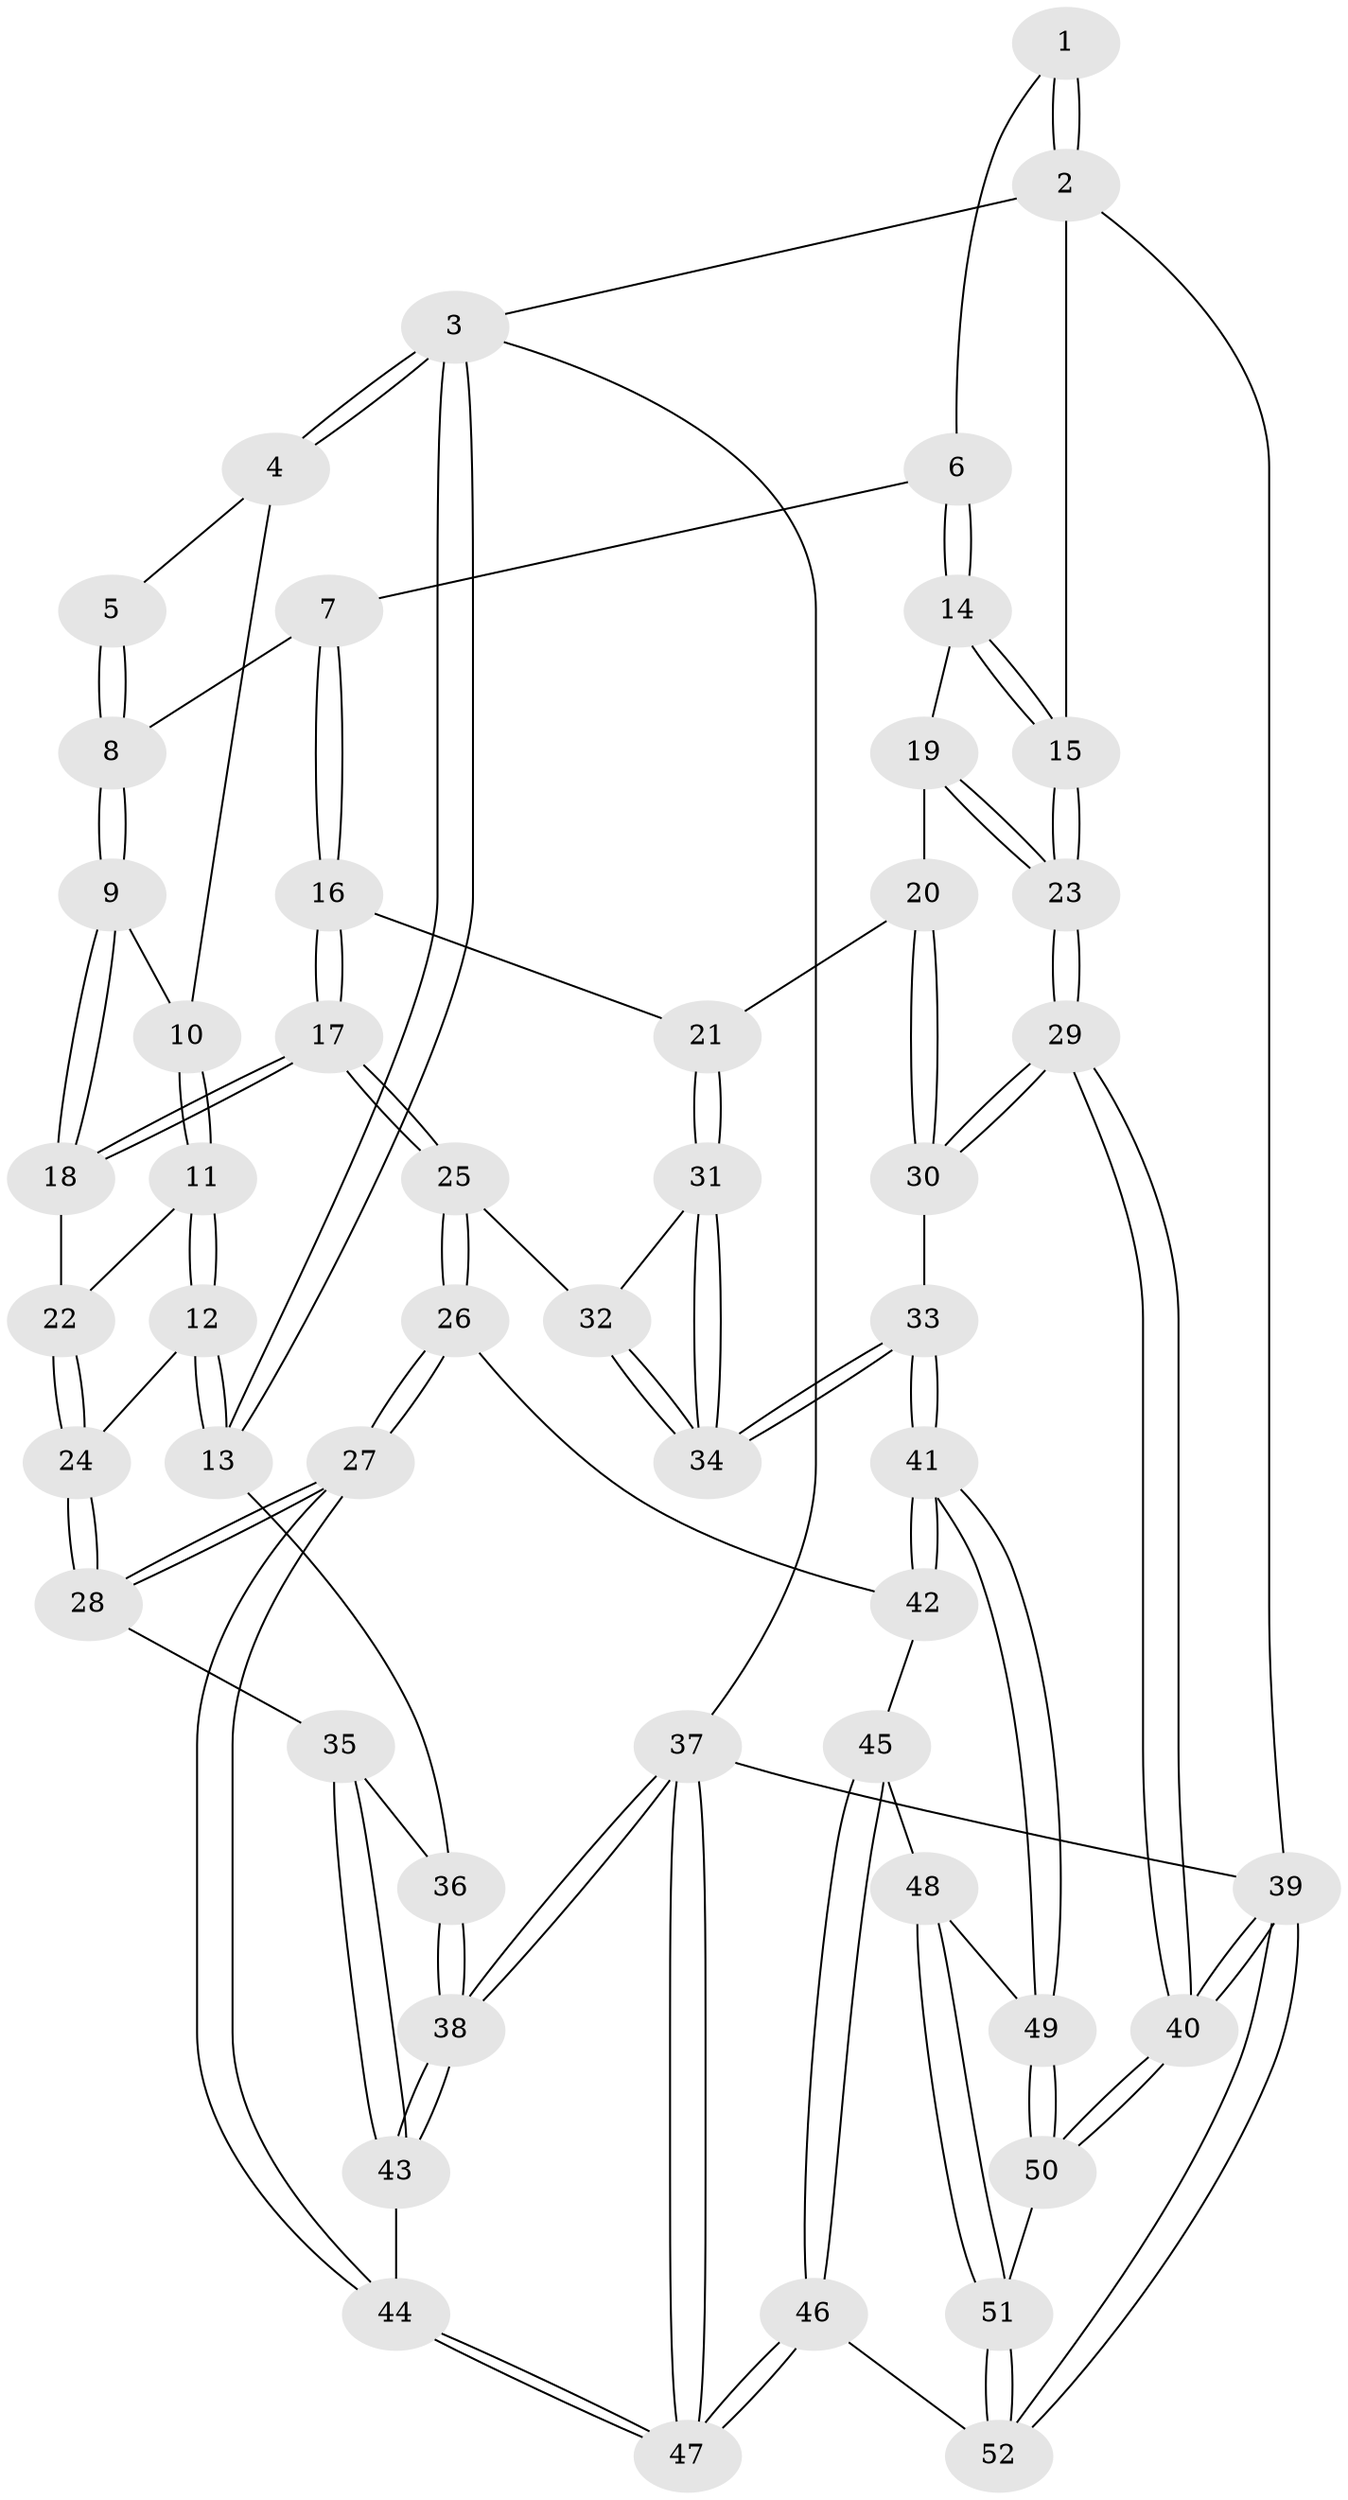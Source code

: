 // coarse degree distribution, {4: 0.5161290322580645, 6: 0.12903225806451613, 3: 0.16129032258064516, 5: 0.16129032258064516, 2: 0.03225806451612903}
// Generated by graph-tools (version 1.1) at 2025/24/03/03/25 07:24:32]
// undirected, 52 vertices, 127 edges
graph export_dot {
graph [start="1"]
  node [color=gray90,style=filled];
  1 [pos="+0.702732468428694+0"];
  2 [pos="+1+0"];
  3 [pos="+0+0"];
  4 [pos="+0.31809939038938495+0"];
  5 [pos="+0.5947311401920518+0"];
  6 [pos="+0.7562394471403234+0.14513436158424314"];
  7 [pos="+0.6956114471614739+0.1794790992850067"];
  8 [pos="+0.5496206534176372+0.16809733426812715"];
  9 [pos="+0.41708629435192157+0.19957421079954546"];
  10 [pos="+0.33988914109523966+0.06126694147485258"];
  11 [pos="+0.059537668219537744+0.24253666685163927"];
  12 [pos="+0+0.28839122578977705"];
  13 [pos="+0+0.28801183173336137"];
  14 [pos="+0.8270370632877904+0.17975536839804065"];
  15 [pos="+1+0"];
  16 [pos="+0.6467603951393783+0.3445491002969816"];
  17 [pos="+0.48640711942488846+0.3999055281415085"];
  18 [pos="+0.40408414530588527+0.2809860229502216"];
  19 [pos="+0.8568444899877169+0.2358360207694804"];
  20 [pos="+0.8190127642592508+0.3721896328402037"];
  21 [pos="+0.7139444637364722+0.403722530742335"];
  22 [pos="+0.37111234732909437+0.2954464036036892"];
  23 [pos="+1+0.3931424104098527"];
  24 [pos="+0.2219135078211599+0.43736834175978584"];
  25 [pos="+0.48772427524401984+0.5419804567484876"];
  26 [pos="+0.4648946782704719+0.5786249308189837"];
  27 [pos="+0.3634108182517427+0.6300586967967788"];
  28 [pos="+0.27049389260550344+0.5830642817163846"];
  29 [pos="+1+0.5581580689738963"];
  30 [pos="+0.9502994918516503+0.5703626852410076"];
  31 [pos="+0.7103339564860256+0.43615492972172926"];
  32 [pos="+0.548815452161933+0.5401164050271045"];
  33 [pos="+0.8228463139684907+0.6316822233351441"];
  34 [pos="+0.778644386428218+0.5972875765459736"];
  35 [pos="+0.16694249340304299+0.6146285967961287"];
  36 [pos="+0+0.34274752875934766"];
  37 [pos="+0+1"];
  38 [pos="+0+0.9886917152042829"];
  39 [pos="+1+1"];
  40 [pos="+1+1"];
  41 [pos="+0.8018088408370917+0.6754963761869254"];
  42 [pos="+0.5208020686741055+0.6418546922609236"];
  43 [pos="+0+0.8662742471556851"];
  44 [pos="+0.3482494658960851+0.7364976761336993"];
  45 [pos="+0.5707247857155388+0.7248634619061894"];
  46 [pos="+0.5224234448016102+1"];
  47 [pos="+0.44645071670256303+1"];
  48 [pos="+0.7439841793430432+0.7355140009921324"];
  49 [pos="+0.8010120607377531+0.6779660552779276"];
  50 [pos="+0.9039759487025794+0.8774558224994519"];
  51 [pos="+0.6508447963392818+0.9921257519645986"];
  52 [pos="+0.5589117294666548+1"];
  1 -- 2;
  1 -- 2;
  1 -- 6;
  2 -- 3;
  2 -- 15;
  2 -- 39;
  3 -- 4;
  3 -- 4;
  3 -- 13;
  3 -- 13;
  3 -- 37;
  4 -- 5;
  4 -- 10;
  5 -- 8;
  5 -- 8;
  6 -- 7;
  6 -- 14;
  6 -- 14;
  7 -- 8;
  7 -- 16;
  7 -- 16;
  8 -- 9;
  8 -- 9;
  9 -- 10;
  9 -- 18;
  9 -- 18;
  10 -- 11;
  10 -- 11;
  11 -- 12;
  11 -- 12;
  11 -- 22;
  12 -- 13;
  12 -- 13;
  12 -- 24;
  13 -- 36;
  14 -- 15;
  14 -- 15;
  14 -- 19;
  15 -- 23;
  15 -- 23;
  16 -- 17;
  16 -- 17;
  16 -- 21;
  17 -- 18;
  17 -- 18;
  17 -- 25;
  17 -- 25;
  18 -- 22;
  19 -- 20;
  19 -- 23;
  19 -- 23;
  20 -- 21;
  20 -- 30;
  20 -- 30;
  21 -- 31;
  21 -- 31;
  22 -- 24;
  22 -- 24;
  23 -- 29;
  23 -- 29;
  24 -- 28;
  24 -- 28;
  25 -- 26;
  25 -- 26;
  25 -- 32;
  26 -- 27;
  26 -- 27;
  26 -- 42;
  27 -- 28;
  27 -- 28;
  27 -- 44;
  27 -- 44;
  28 -- 35;
  29 -- 30;
  29 -- 30;
  29 -- 40;
  29 -- 40;
  30 -- 33;
  31 -- 32;
  31 -- 34;
  31 -- 34;
  32 -- 34;
  32 -- 34;
  33 -- 34;
  33 -- 34;
  33 -- 41;
  33 -- 41;
  35 -- 36;
  35 -- 43;
  35 -- 43;
  36 -- 38;
  36 -- 38;
  37 -- 38;
  37 -- 38;
  37 -- 47;
  37 -- 47;
  37 -- 39;
  38 -- 43;
  38 -- 43;
  39 -- 40;
  39 -- 40;
  39 -- 52;
  39 -- 52;
  40 -- 50;
  40 -- 50;
  41 -- 42;
  41 -- 42;
  41 -- 49;
  41 -- 49;
  42 -- 45;
  43 -- 44;
  44 -- 47;
  44 -- 47;
  45 -- 46;
  45 -- 46;
  45 -- 48;
  46 -- 47;
  46 -- 47;
  46 -- 52;
  48 -- 49;
  48 -- 51;
  48 -- 51;
  49 -- 50;
  49 -- 50;
  50 -- 51;
  51 -- 52;
  51 -- 52;
}
